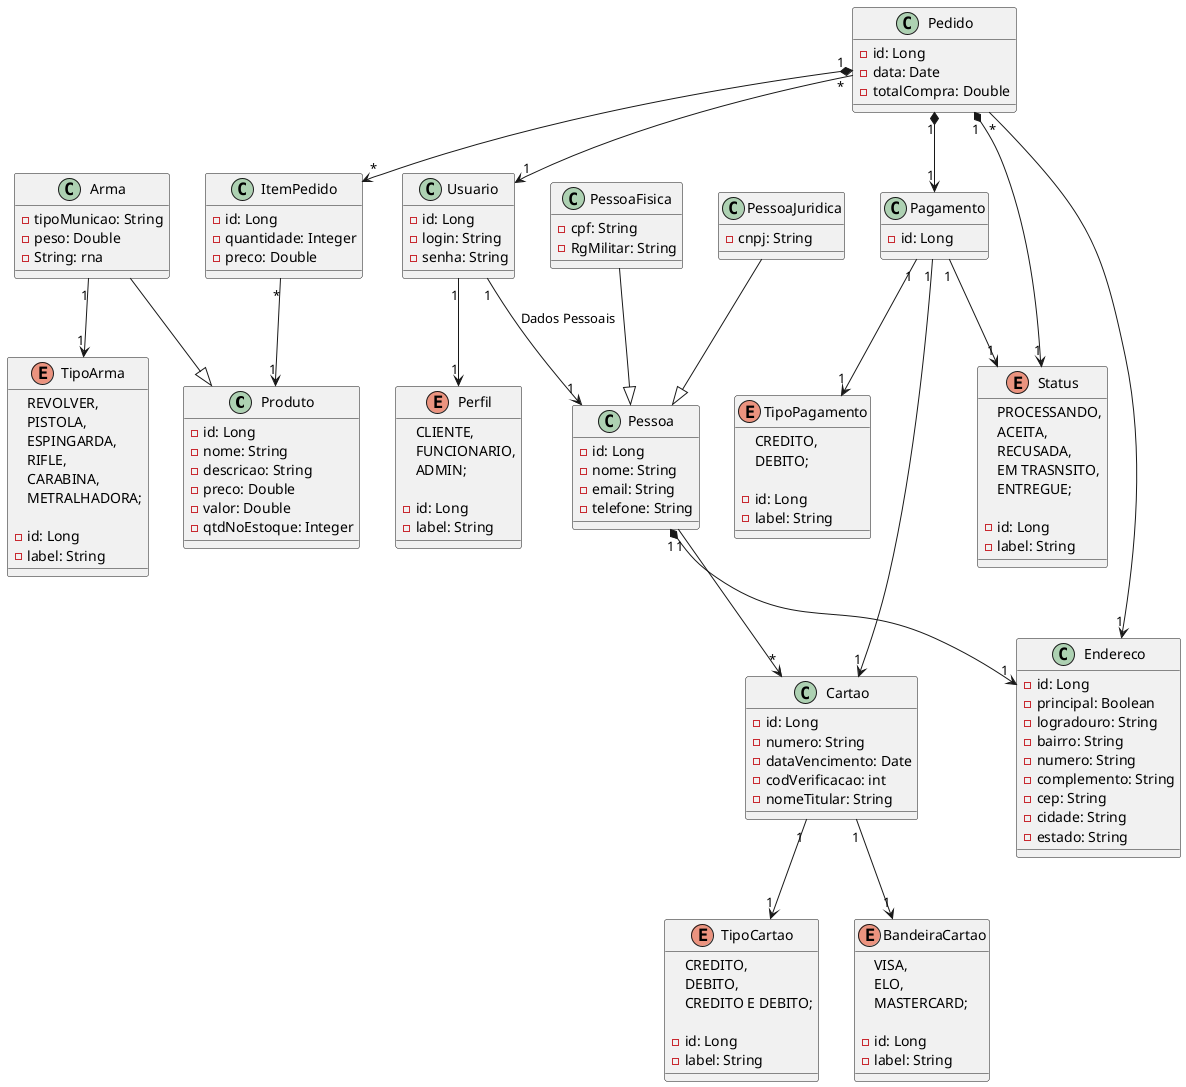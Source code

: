 @startuml Tabacaria
'========Produto========='
class Produto{
    - id: Long
    - nome: String
    - descricao: String
    - preco: Double
    - valor: Double
    - qtdNoEstoque: Integer
}

class Arma{
    - tipoMunicao: String
    - peso: Double
    - String: rna
}

enum TipoArma{
    REVOLVER,
    PISTOLA,
    ESPINGARDA,
    RIFLE,
    CARABINA,
    METRALHADORA;

    - id: Long
    - label: String
}

'========Usuario========='
class Usuario{
    - id: Long
    - login: String
    - senha: String
}

enum Perfil{
    CLIENTE,
    FUNCIONARIO, 
    ADMIN;

    - id: Long
    - label: String
}

class Pessoa{
    - id: Long
    - nome: String
    - email: String
    - telefone: String
}

'Registro Nacional de Armas (RNA)'
class PessoaFisica{
    - cpf: String
    - RgMilitar: String 
}

class PessoaJuridica{
    - cnpj: String
}
'========Venda========='
class Pedido {
    - id: Long
    - data: Date
    - totalCompra: Double
}

class ItemPedido {
    - id: Long
    - quantidade: Integer
    - preco: Double
}

enum Status{
    PROCESSANDO, 
    ACEITA,
    RECUSADA,
    EM TRASNSITO,
    ENTREGUE;

    - id: Long
    - label: String
}
'========Pagamento========='
class Pagamento{
    - id: Long
}

class Cartao{
    - id: Long
    - numero: String
    - dataVencimento: Date
    - codVerificacao: int
    - nomeTitular: String
}

enum TipoCartao{
    CREDITO, 
    DEBITO, 
    CREDITO E DEBITO;

    - id: Long
    - label: String 
}

enum TipoPagamento {
    CREDITO, 
    DEBITO;

    - id: Long
    - label: String 
}

enum BandeiraCartao {
    VISA,
    ELO,
    MASTERCARD;

    - id: Long
    - label: String 
}
'========Endereco========='
class Endereco {
    - id: Long
    - principal: Boolean
    - logradouro: String
    - bairro: String
    - numero: String
    - complemento: String
    - cep: String
    - cidade: String
    - estado: String
}

'========Relacionamentos========='

Pedido "1" *--> "1" Pagamento
Pedido "1" *--> "*" ItemPedido
Pedido "1" *--> "1" Status
Pedido "*" --> "1" Usuario
Pedido "*" --> "1" Endereco

Pagamento "1" --> "1" Status
Pagamento "1" --> "1" Cartao
Pagamento "1" --> "1" TipoPagamento

Cartao "1" --> "1" TipoCartao
Cartao "1" --> "1" BandeiraCartao

ItemPedido "*" --> "1" Produto

Usuario "1" --> "1" Perfil
Usuario "1" --> "1" Pessoa : "Dados Pessoais"
Pessoa "1" *--> "1" Endereco
Pessoa "1" --> "*" Cartao

PessoaFisica --|> Pessoa
PessoaJuridica --|> Pessoa

Arma --|> Produto
Arma "1" --> "1" TipoArma
@enduml
